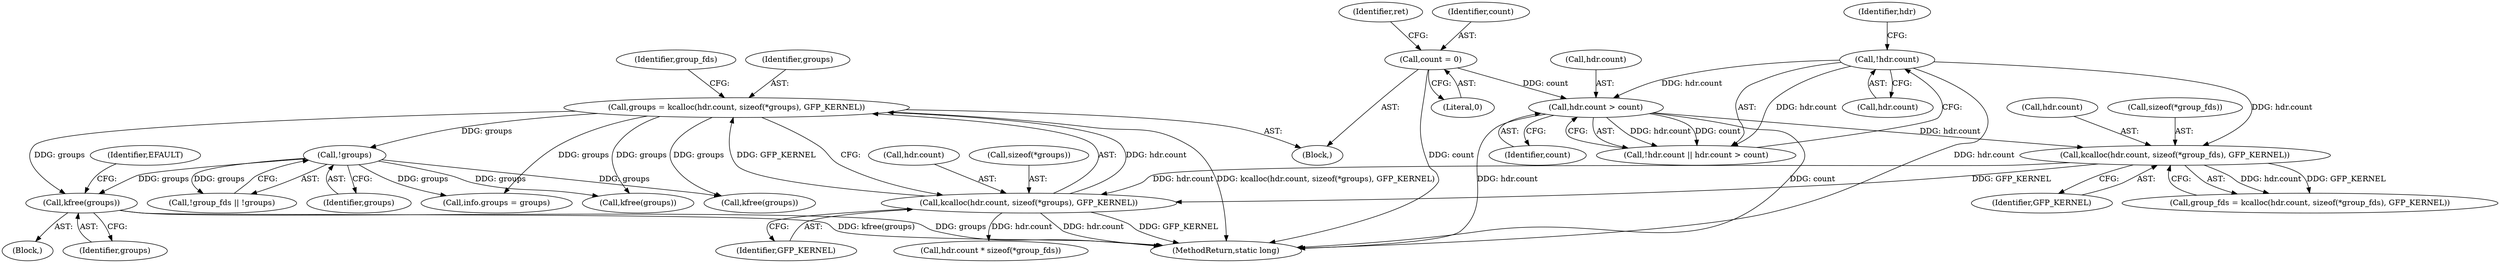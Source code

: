 digraph "0_linux_05692d7005a364add85c6e25a6c4447ce08f913a@pointer" {
"1001233" [label="(Call,kfree(groups))"];
"1001191" [label="(Call,groups = kcalloc(hdr.count, sizeof(*groups), GFP_KERNEL))"];
"1001193" [label="(Call,kcalloc(hdr.count, sizeof(*groups), GFP_KERNEL))"];
"1001183" [label="(Call,kcalloc(hdr.count, sizeof(*group_fds), GFP_KERNEL))"];
"1001169" [label="(Call,!hdr.count)"];
"1001173" [label="(Call,hdr.count > count)"];
"1001100" [label="(Call,count = 0)"];
"1001205" [label="(Call,!groups)"];
"1001175" [label="(Identifier,hdr)"];
"1001181" [label="(Call,group_fds = kcalloc(hdr.count, sizeof(*group_fds), GFP_KERNEL))"];
"1001200" [label="(Identifier,GFP_KERNEL)"];
"1001313" [label="(Call,info.groups = groups)"];
"1001194" [label="(Call,hdr.count)"];
"1001105" [label="(Identifier,ret)"];
"1001233" [label="(Call,kfree(groups))"];
"1001191" [label="(Call,groups = kcalloc(hdr.count, sizeof(*groups), GFP_KERNEL))"];
"1001177" [label="(Identifier,count)"];
"1001223" [label="(Call,hdr.count * sizeof(*group_fds))"];
"1001168" [label="(Call,!hdr.count || hdr.count > count)"];
"1001183" [label="(Call,kcalloc(hdr.count, sizeof(*group_fds), GFP_KERNEL))"];
"1001101" [label="(Identifier,count)"];
"1001369" [label="(MethodReturn,static long)"];
"1001205" [label="(Call,!groups)"];
"1001100" [label="(Call,count = 0)"];
"1001206" [label="(Identifier,groups)"];
"1001204" [label="(Identifier,group_fds)"];
"1001190" [label="(Identifier,GFP_KERNEL)"];
"1001170" [label="(Call,hdr.count)"];
"1001230" [label="(Block,)"];
"1001362" [label="(Call,kfree(groups))"];
"1001173" [label="(Call,hdr.count > count)"];
"1001210" [label="(Call,kfree(groups))"];
"1001089" [label="(Block,)"];
"1001184" [label="(Call,hdr.count)"];
"1001197" [label="(Call,sizeof(*groups))"];
"1001193" [label="(Call,kcalloc(hdr.count, sizeof(*groups), GFP_KERNEL))"];
"1001202" [label="(Call,!group_fds || !groups)"];
"1001237" [label="(Identifier,EFAULT)"];
"1001187" [label="(Call,sizeof(*group_fds))"];
"1001174" [label="(Call,hdr.count)"];
"1001169" [label="(Call,!hdr.count)"];
"1001192" [label="(Identifier,groups)"];
"1001234" [label="(Identifier,groups)"];
"1001102" [label="(Literal,0)"];
"1001233" -> "1001230"  [label="AST: "];
"1001233" -> "1001234"  [label="CFG: "];
"1001234" -> "1001233"  [label="AST: "];
"1001237" -> "1001233"  [label="CFG: "];
"1001233" -> "1001369"  [label="DDG: kfree(groups)"];
"1001233" -> "1001369"  [label="DDG: groups"];
"1001191" -> "1001233"  [label="DDG: groups"];
"1001205" -> "1001233"  [label="DDG: groups"];
"1001191" -> "1001089"  [label="AST: "];
"1001191" -> "1001193"  [label="CFG: "];
"1001192" -> "1001191"  [label="AST: "];
"1001193" -> "1001191"  [label="AST: "];
"1001204" -> "1001191"  [label="CFG: "];
"1001191" -> "1001369"  [label="DDG: kcalloc(hdr.count, sizeof(*groups), GFP_KERNEL)"];
"1001193" -> "1001191"  [label="DDG: hdr.count"];
"1001193" -> "1001191"  [label="DDG: GFP_KERNEL"];
"1001191" -> "1001205"  [label="DDG: groups"];
"1001191" -> "1001210"  [label="DDG: groups"];
"1001191" -> "1001313"  [label="DDG: groups"];
"1001191" -> "1001362"  [label="DDG: groups"];
"1001193" -> "1001200"  [label="CFG: "];
"1001194" -> "1001193"  [label="AST: "];
"1001197" -> "1001193"  [label="AST: "];
"1001200" -> "1001193"  [label="AST: "];
"1001193" -> "1001369"  [label="DDG: GFP_KERNEL"];
"1001193" -> "1001369"  [label="DDG: hdr.count"];
"1001183" -> "1001193"  [label="DDG: hdr.count"];
"1001183" -> "1001193"  [label="DDG: GFP_KERNEL"];
"1001193" -> "1001223"  [label="DDG: hdr.count"];
"1001183" -> "1001181"  [label="AST: "];
"1001183" -> "1001190"  [label="CFG: "];
"1001184" -> "1001183"  [label="AST: "];
"1001187" -> "1001183"  [label="AST: "];
"1001190" -> "1001183"  [label="AST: "];
"1001181" -> "1001183"  [label="CFG: "];
"1001183" -> "1001181"  [label="DDG: hdr.count"];
"1001183" -> "1001181"  [label="DDG: GFP_KERNEL"];
"1001169" -> "1001183"  [label="DDG: hdr.count"];
"1001173" -> "1001183"  [label="DDG: hdr.count"];
"1001169" -> "1001168"  [label="AST: "];
"1001169" -> "1001170"  [label="CFG: "];
"1001170" -> "1001169"  [label="AST: "];
"1001175" -> "1001169"  [label="CFG: "];
"1001168" -> "1001169"  [label="CFG: "];
"1001169" -> "1001369"  [label="DDG: hdr.count"];
"1001169" -> "1001168"  [label="DDG: hdr.count"];
"1001169" -> "1001173"  [label="DDG: hdr.count"];
"1001173" -> "1001168"  [label="AST: "];
"1001173" -> "1001177"  [label="CFG: "];
"1001174" -> "1001173"  [label="AST: "];
"1001177" -> "1001173"  [label="AST: "];
"1001168" -> "1001173"  [label="CFG: "];
"1001173" -> "1001369"  [label="DDG: count"];
"1001173" -> "1001369"  [label="DDG: hdr.count"];
"1001173" -> "1001168"  [label="DDG: hdr.count"];
"1001173" -> "1001168"  [label="DDG: count"];
"1001100" -> "1001173"  [label="DDG: count"];
"1001100" -> "1001089"  [label="AST: "];
"1001100" -> "1001102"  [label="CFG: "];
"1001101" -> "1001100"  [label="AST: "];
"1001102" -> "1001100"  [label="AST: "];
"1001105" -> "1001100"  [label="CFG: "];
"1001100" -> "1001369"  [label="DDG: count"];
"1001205" -> "1001202"  [label="AST: "];
"1001205" -> "1001206"  [label="CFG: "];
"1001206" -> "1001205"  [label="AST: "];
"1001202" -> "1001205"  [label="CFG: "];
"1001205" -> "1001202"  [label="DDG: groups"];
"1001205" -> "1001210"  [label="DDG: groups"];
"1001205" -> "1001313"  [label="DDG: groups"];
"1001205" -> "1001362"  [label="DDG: groups"];
}
